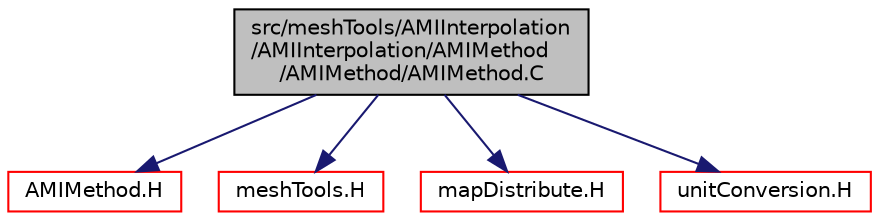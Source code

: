 digraph "src/meshTools/AMIInterpolation/AMIInterpolation/AMIMethod/AMIMethod/AMIMethod.C"
{
  bgcolor="transparent";
  edge [fontname="Helvetica",fontsize="10",labelfontname="Helvetica",labelfontsize="10"];
  node [fontname="Helvetica",fontsize="10",shape=record];
  Node0 [label="src/meshTools/AMIInterpolation\l/AMIInterpolation/AMIMethod\l/AMIMethod/AMIMethod.C",height=0.2,width=0.4,color="black", fillcolor="grey75", style="filled", fontcolor="black"];
  Node0 -> Node1 [color="midnightblue",fontsize="10",style="solid",fontname="Helvetica"];
  Node1 [label="AMIMethod.H",height=0.2,width=0.4,color="red",URL="$a07946.html"];
  Node0 -> Node192 [color="midnightblue",fontsize="10",style="solid",fontname="Helvetica"];
  Node192 [label="meshTools.H",height=0.2,width=0.4,color="red",URL="$a08357.html"];
  Node0 -> Node201 [color="midnightblue",fontsize="10",style="solid",fontname="Helvetica"];
  Node201 [label="mapDistribute.H",height=0.2,width=0.4,color="red",URL="$a12335.html"];
  Node0 -> Node220 [color="midnightblue",fontsize="10",style="solid",fontname="Helvetica"];
  Node220 [label="unitConversion.H",height=0.2,width=0.4,color="red",URL="$a11012.html",tooltip="Unit conversion functions. "];
}
